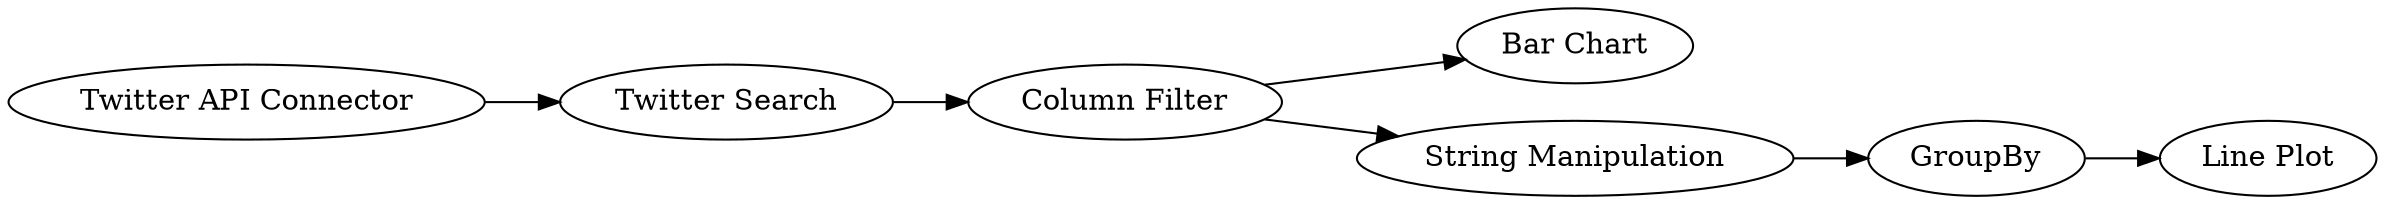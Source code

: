 digraph {
	1 [label="Twitter API Connector"]
	2 [label="Twitter Search"]
	4 [label="Column Filter"]
	5 [label="Bar Chart"]
	7 [label="String Manipulation"]
	8 [label=GroupBy]
	9 [label="Line Plot"]
	1 -> 2
	2 -> 4
	4 -> 7
	4 -> 5
	7 -> 8
	8 -> 9
	rankdir=LR
}

